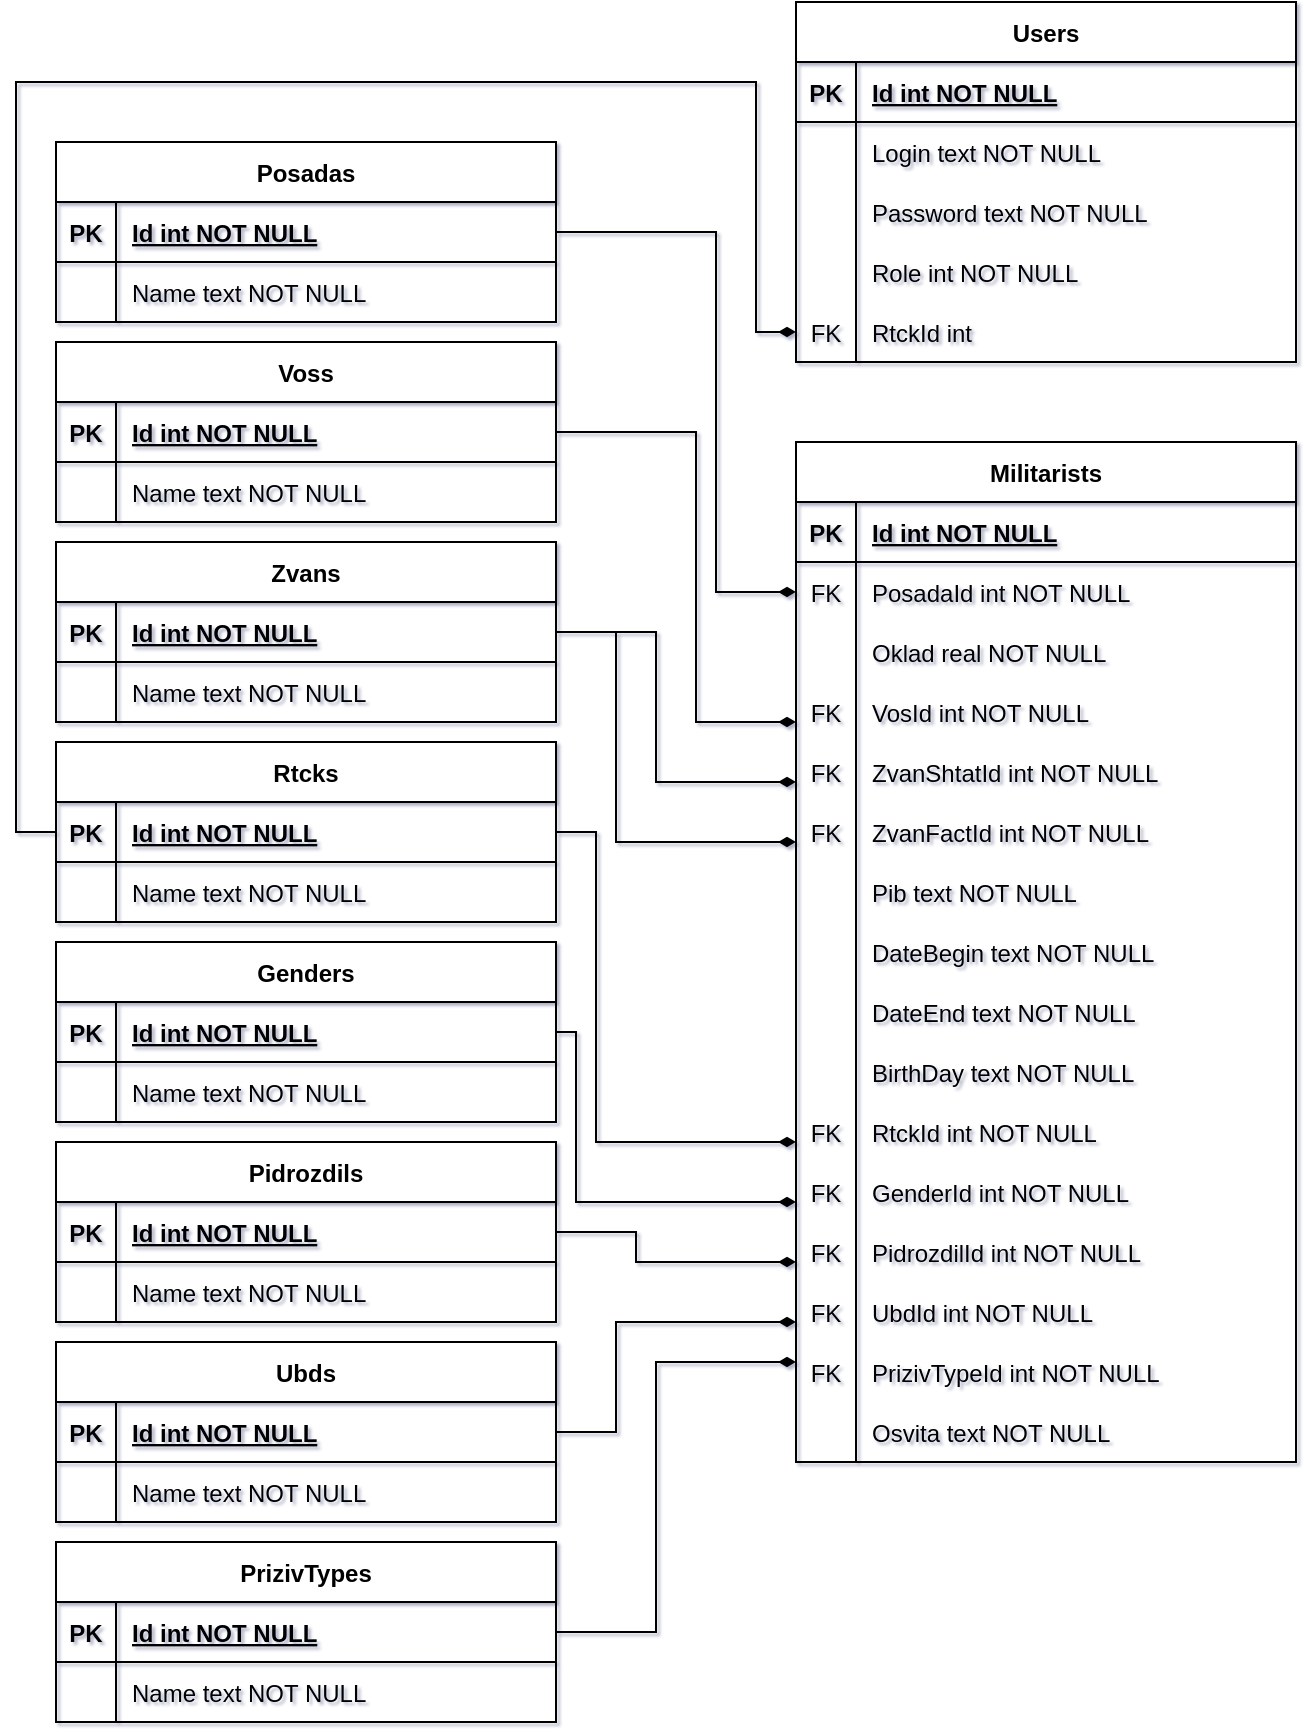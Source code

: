 <mxfile version="20.5.2" type="device"><diagram id="R2lEEEUBdFMjLlhIrx00" name="Page-1"><mxGraphModel dx="1422" dy="705" grid="1" gridSize="10" guides="1" tooltips="1" connect="1" arrows="1" fold="1" page="1" pageScale="1" pageWidth="850" pageHeight="1100" math="0" shadow="1" extFonts="Permanent Marker^https://fonts.googleapis.com/css?family=Permanent+Marker"><root><mxCell id="0"/><mxCell id="1" parent="0"/><mxCell id="C-vyLk0tnHw3VtMMgP7b-2" value="Militarists" style="shape=table;startSize=30;container=1;collapsible=1;childLayout=tableLayout;fixedRows=1;rowLines=0;fontStyle=1;align=center;resizeLast=1;" parent="1" vertex="1"><mxGeometry x="510" y="270" width="250" height="510" as="geometry"/></mxCell><mxCell id="C-vyLk0tnHw3VtMMgP7b-3" value="" style="shape=partialRectangle;collapsible=0;dropTarget=0;pointerEvents=0;fillColor=none;points=[[0,0.5],[1,0.5]];portConstraint=eastwest;top=0;left=0;right=0;bottom=1;" parent="C-vyLk0tnHw3VtMMgP7b-2" vertex="1"><mxGeometry y="30" width="250" height="30" as="geometry"/></mxCell><mxCell id="C-vyLk0tnHw3VtMMgP7b-4" value="PK" style="shape=partialRectangle;overflow=hidden;connectable=0;fillColor=none;top=0;left=0;bottom=0;right=0;fontStyle=1;" parent="C-vyLk0tnHw3VtMMgP7b-3" vertex="1"><mxGeometry width="30" height="30" as="geometry"><mxRectangle width="30" height="30" as="alternateBounds"/></mxGeometry></mxCell><mxCell id="C-vyLk0tnHw3VtMMgP7b-5" value="Id int NOT NULL " style="shape=partialRectangle;overflow=hidden;connectable=0;fillColor=none;top=0;left=0;bottom=0;right=0;align=left;spacingLeft=6;fontStyle=5;" parent="C-vyLk0tnHw3VtMMgP7b-3" vertex="1"><mxGeometry x="30" width="220" height="30" as="geometry"><mxRectangle width="220" height="30" as="alternateBounds"/></mxGeometry></mxCell><mxCell id="C-vyLk0tnHw3VtMMgP7b-6" value="" style="shape=partialRectangle;collapsible=0;dropTarget=0;pointerEvents=0;fillColor=none;points=[[0,0.5],[1,0.5]];portConstraint=eastwest;top=0;left=0;right=0;bottom=0;" parent="C-vyLk0tnHw3VtMMgP7b-2" vertex="1"><mxGeometry y="60" width="250" height="30" as="geometry"/></mxCell><mxCell id="C-vyLk0tnHw3VtMMgP7b-7" value="FK" style="shape=partialRectangle;overflow=hidden;connectable=0;fillColor=none;top=0;left=0;bottom=0;right=0;" parent="C-vyLk0tnHw3VtMMgP7b-6" vertex="1"><mxGeometry width="30" height="30" as="geometry"><mxRectangle width="30" height="30" as="alternateBounds"/></mxGeometry></mxCell><mxCell id="C-vyLk0tnHw3VtMMgP7b-8" value="PosadaId int NOT NULL" style="shape=partialRectangle;overflow=hidden;connectable=0;fillColor=none;top=0;left=0;bottom=0;right=0;align=left;spacingLeft=6;" parent="C-vyLk0tnHw3VtMMgP7b-6" vertex="1"><mxGeometry x="30" width="220" height="30" as="geometry"><mxRectangle width="220" height="30" as="alternateBounds"/></mxGeometry></mxCell><mxCell id="C-vyLk0tnHw3VtMMgP7b-9" value="" style="shape=partialRectangle;collapsible=0;dropTarget=0;pointerEvents=0;fillColor=none;points=[[0,0.5],[1,0.5]];portConstraint=eastwest;top=0;left=0;right=0;bottom=0;" parent="C-vyLk0tnHw3VtMMgP7b-2" vertex="1"><mxGeometry y="90" width="250" height="30" as="geometry"/></mxCell><mxCell id="C-vyLk0tnHw3VtMMgP7b-10" value="" style="shape=partialRectangle;overflow=hidden;connectable=0;fillColor=none;top=0;left=0;bottom=0;right=0;" parent="C-vyLk0tnHw3VtMMgP7b-9" vertex="1"><mxGeometry width="30" height="30" as="geometry"><mxRectangle width="30" height="30" as="alternateBounds"/></mxGeometry></mxCell><mxCell id="C-vyLk0tnHw3VtMMgP7b-11" value="Oklad real NOT NULL" style="shape=partialRectangle;overflow=hidden;connectable=0;fillColor=none;top=0;left=0;bottom=0;right=0;align=left;spacingLeft=6;" parent="C-vyLk0tnHw3VtMMgP7b-9" vertex="1"><mxGeometry x="30" width="220" height="30" as="geometry"><mxRectangle width="220" height="30" as="alternateBounds"/></mxGeometry></mxCell><mxCell id="C-vyLk0tnHw3VtMMgP7b-23" value="Posadas" style="shape=table;startSize=30;container=1;collapsible=1;childLayout=tableLayout;fixedRows=1;rowLines=0;fontStyle=1;align=center;resizeLast=1;" parent="1" vertex="1"><mxGeometry x="140" y="120" width="250" height="90" as="geometry"/></mxCell><mxCell id="C-vyLk0tnHw3VtMMgP7b-24" value="" style="shape=partialRectangle;collapsible=0;dropTarget=0;pointerEvents=0;fillColor=none;points=[[0,0.5],[1,0.5]];portConstraint=eastwest;top=0;left=0;right=0;bottom=1;" parent="C-vyLk0tnHw3VtMMgP7b-23" vertex="1"><mxGeometry y="30" width="250" height="30" as="geometry"/></mxCell><mxCell id="C-vyLk0tnHw3VtMMgP7b-25" value="PK" style="shape=partialRectangle;overflow=hidden;connectable=0;fillColor=none;top=0;left=0;bottom=0;right=0;fontStyle=1;" parent="C-vyLk0tnHw3VtMMgP7b-24" vertex="1"><mxGeometry width="30" height="30" as="geometry"><mxRectangle width="30" height="30" as="alternateBounds"/></mxGeometry></mxCell><mxCell id="C-vyLk0tnHw3VtMMgP7b-26" value="Id int NOT NULL " style="shape=partialRectangle;overflow=hidden;connectable=0;fillColor=none;top=0;left=0;bottom=0;right=0;align=left;spacingLeft=6;fontStyle=5;" parent="C-vyLk0tnHw3VtMMgP7b-24" vertex="1"><mxGeometry x="30" width="220" height="30" as="geometry"><mxRectangle width="220" height="30" as="alternateBounds"/></mxGeometry></mxCell><mxCell id="C-vyLk0tnHw3VtMMgP7b-27" value="" style="shape=partialRectangle;collapsible=0;dropTarget=0;pointerEvents=0;fillColor=none;points=[[0,0.5],[1,0.5]];portConstraint=eastwest;top=0;left=0;right=0;bottom=0;" parent="C-vyLk0tnHw3VtMMgP7b-23" vertex="1"><mxGeometry y="60" width="250" height="30" as="geometry"/></mxCell><mxCell id="C-vyLk0tnHw3VtMMgP7b-28" value="" style="shape=partialRectangle;overflow=hidden;connectable=0;fillColor=none;top=0;left=0;bottom=0;right=0;" parent="C-vyLk0tnHw3VtMMgP7b-27" vertex="1"><mxGeometry width="30" height="30" as="geometry"><mxRectangle width="30" height="30" as="alternateBounds"/></mxGeometry></mxCell><mxCell id="C-vyLk0tnHw3VtMMgP7b-29" value="Name text NOT NULL" style="shape=partialRectangle;overflow=hidden;connectable=0;fillColor=none;top=0;left=0;bottom=0;right=0;align=left;spacingLeft=6;" parent="C-vyLk0tnHw3VtMMgP7b-27" vertex="1"><mxGeometry x="30" width="220" height="30" as="geometry"><mxRectangle width="220" height="30" as="alternateBounds"/></mxGeometry></mxCell><mxCell id="Onc_JhbOEGD2ET8laVIG-2" value="VosId int NOT NULL" style="shape=partialRectangle;overflow=hidden;connectable=0;fillColor=none;top=0;left=0;bottom=0;right=0;align=left;spacingLeft=6;" parent="1" vertex="1"><mxGeometry x="540" y="390" width="220" height="30" as="geometry"><mxRectangle width="220" height="30" as="alternateBounds"/></mxGeometry></mxCell><mxCell id="Onc_JhbOEGD2ET8laVIG-3" value="ZvanShtatId int NOT NULL" style="shape=partialRectangle;overflow=hidden;connectable=0;fillColor=none;top=0;left=0;bottom=0;right=0;align=left;spacingLeft=6;" parent="1" vertex="1"><mxGeometry x="540" y="420" width="220" height="30" as="geometry"><mxRectangle width="220" height="30" as="alternateBounds"/></mxGeometry></mxCell><mxCell id="Onc_JhbOEGD2ET8laVIG-4" value="ZvanFactId int NOT NULL" style="shape=partialRectangle;overflow=hidden;connectable=0;fillColor=none;top=0;left=0;bottom=0;right=0;align=left;spacingLeft=6;" parent="1" vertex="1"><mxGeometry x="540" y="450" width="220" height="30" as="geometry"><mxRectangle width="220" height="30" as="alternateBounds"/></mxGeometry></mxCell><mxCell id="Onc_JhbOEGD2ET8laVIG-5" value="Pib text NOT NULL" style="shape=partialRectangle;overflow=hidden;connectable=0;fillColor=none;top=0;left=0;bottom=0;right=0;align=left;spacingLeft=6;" parent="1" vertex="1"><mxGeometry x="540" y="480" width="220" height="30" as="geometry"><mxRectangle width="220" height="30" as="alternateBounds"/></mxGeometry></mxCell><mxCell id="Onc_JhbOEGD2ET8laVIG-6" value="DateBegin text NOT NULL" style="shape=partialRectangle;overflow=hidden;connectable=0;fillColor=none;top=0;left=0;bottom=0;right=0;align=left;spacingLeft=6;" parent="1" vertex="1"><mxGeometry x="540" y="510" width="220" height="30" as="geometry"><mxRectangle width="220" height="30" as="alternateBounds"/></mxGeometry></mxCell><mxCell id="Onc_JhbOEGD2ET8laVIG-7" value="DateEnd text NOT NULL" style="shape=partialRectangle;overflow=hidden;connectable=0;fillColor=none;top=0;left=0;bottom=0;right=0;align=left;spacingLeft=6;" parent="1" vertex="1"><mxGeometry x="540" y="540" width="220" height="30" as="geometry"><mxRectangle width="220" height="30" as="alternateBounds"/></mxGeometry></mxCell><mxCell id="Onc_JhbOEGD2ET8laVIG-8" value="BirthDay text NOT NULL" style="shape=partialRectangle;overflow=hidden;connectable=0;fillColor=none;top=0;left=0;bottom=0;right=0;align=left;spacingLeft=6;" parent="1" vertex="1"><mxGeometry x="540" y="570" width="220" height="30" as="geometry"><mxRectangle width="220" height="30" as="alternateBounds"/></mxGeometry></mxCell><mxCell id="Onc_JhbOEGD2ET8laVIG-10" value="RtckId int NOT NULL" style="shape=partialRectangle;overflow=hidden;connectable=0;fillColor=none;top=0;left=0;bottom=0;right=0;align=left;spacingLeft=6;" parent="1" vertex="1"><mxGeometry x="540" y="600" width="220" height="30" as="geometry"><mxRectangle width="220" height="30" as="alternateBounds"/></mxGeometry></mxCell><mxCell id="Onc_JhbOEGD2ET8laVIG-11" value="GenderId int NOT NULL" style="shape=partialRectangle;overflow=hidden;connectable=0;fillColor=none;top=0;left=0;bottom=0;right=0;align=left;spacingLeft=6;" parent="1" vertex="1"><mxGeometry x="540" y="630" width="220" height="30" as="geometry"><mxRectangle width="220" height="30" as="alternateBounds"/></mxGeometry></mxCell><mxCell id="Onc_JhbOEGD2ET8laVIG-12" value="PidrozdilId int NOT NULL" style="shape=partialRectangle;overflow=hidden;connectable=0;fillColor=none;top=0;left=0;bottom=0;right=0;align=left;spacingLeft=6;" parent="1" vertex="1"><mxGeometry x="540" y="660" width="220" height="30" as="geometry"><mxRectangle width="220" height="30" as="alternateBounds"/></mxGeometry></mxCell><mxCell id="Onc_JhbOEGD2ET8laVIG-13" value="UbdId int NOT NULL" style="shape=partialRectangle;overflow=hidden;connectable=0;fillColor=none;top=0;left=0;bottom=0;right=0;align=left;spacingLeft=6;" parent="1" vertex="1"><mxGeometry x="540" y="690" width="220" height="30" as="geometry"><mxRectangle width="220" height="30" as="alternateBounds"/></mxGeometry></mxCell><mxCell id="Onc_JhbOEGD2ET8laVIG-14" value="PrizivTypeId int NOT NULL" style="shape=partialRectangle;overflow=hidden;connectable=0;fillColor=none;top=0;left=0;bottom=0;right=0;align=left;spacingLeft=6;" parent="1" vertex="1"><mxGeometry x="540" y="720" width="220" height="30" as="geometry"><mxRectangle width="220" height="30" as="alternateBounds"/></mxGeometry></mxCell><mxCell id="Onc_JhbOEGD2ET8laVIG-15" value="Osvita text NOT NULL" style="shape=partialRectangle;overflow=hidden;connectable=0;fillColor=none;top=0;left=0;bottom=0;right=0;align=left;spacingLeft=6;" parent="1" vertex="1"><mxGeometry x="540" y="750" width="220" height="30" as="geometry"><mxRectangle width="220" height="30" as="alternateBounds"/></mxGeometry></mxCell><mxCell id="Onc_JhbOEGD2ET8laVIG-16" value="FK" style="shape=partialRectangle;overflow=hidden;connectable=0;fillColor=none;top=0;left=0;bottom=0;right=0;" parent="1" vertex="1"><mxGeometry x="510" y="720" width="30" height="30" as="geometry"><mxRectangle width="30" height="30" as="alternateBounds"/></mxGeometry></mxCell><mxCell id="Onc_JhbOEGD2ET8laVIG-17" value="FK" style="shape=partialRectangle;overflow=hidden;connectable=0;fillColor=none;top=0;left=0;bottom=0;right=0;" parent="1" vertex="1"><mxGeometry x="510" y="690" width="30" height="30" as="geometry"><mxRectangle width="30" height="30" as="alternateBounds"/></mxGeometry></mxCell><mxCell id="Onc_JhbOEGD2ET8laVIG-19" value="FK" style="shape=partialRectangle;overflow=hidden;connectable=0;fillColor=none;top=0;left=0;bottom=0;right=0;" parent="1" vertex="1"><mxGeometry x="510" y="660" width="30" height="30" as="geometry"><mxRectangle width="30" height="30" as="alternateBounds"/></mxGeometry></mxCell><mxCell id="Onc_JhbOEGD2ET8laVIG-20" value="FK" style="shape=partialRectangle;overflow=hidden;connectable=0;fillColor=none;top=0;left=0;bottom=0;right=0;" parent="1" vertex="1"><mxGeometry x="510" y="630" width="30" height="30" as="geometry"><mxRectangle width="30" height="30" as="alternateBounds"/></mxGeometry></mxCell><mxCell id="Onc_JhbOEGD2ET8laVIG-21" value="FK" style="shape=partialRectangle;overflow=hidden;connectable=0;fillColor=none;top=0;left=0;bottom=0;right=0;" parent="1" vertex="1"><mxGeometry x="510" y="600" width="30" height="30" as="geometry"><mxRectangle width="30" height="30" as="alternateBounds"/></mxGeometry></mxCell><mxCell id="Onc_JhbOEGD2ET8laVIG-22" value="FK" style="shape=partialRectangle;overflow=hidden;connectable=0;fillColor=none;top=0;left=0;bottom=0;right=0;" parent="1" vertex="1"><mxGeometry x="510" y="450" width="30" height="30" as="geometry"><mxRectangle width="30" height="30" as="alternateBounds"/></mxGeometry></mxCell><mxCell id="Onc_JhbOEGD2ET8laVIG-23" value="FK" style="shape=partialRectangle;overflow=hidden;connectable=0;fillColor=none;top=0;left=0;bottom=0;right=0;" parent="1" vertex="1"><mxGeometry x="510" y="420" width="30" height="30" as="geometry"><mxRectangle width="30" height="30" as="alternateBounds"/></mxGeometry></mxCell><mxCell id="Onc_JhbOEGD2ET8laVIG-24" value="FK" style="shape=partialRectangle;overflow=hidden;connectable=0;fillColor=none;top=0;left=0;bottom=0;right=0;" parent="1" vertex="1"><mxGeometry x="510" y="390" width="30" height="30" as="geometry"><mxRectangle width="30" height="30" as="alternateBounds"/></mxGeometry></mxCell><mxCell id="Onc_JhbOEGD2ET8laVIG-26" value="" style="endArrow=none;html=1;rounded=0;" parent="1" edge="1"><mxGeometry width="50" height="50" relative="1" as="geometry"><mxPoint x="540" y="780" as="sourcePoint"/><mxPoint x="540" y="390" as="targetPoint"/></mxGeometry></mxCell><mxCell id="Onc_JhbOEGD2ET8laVIG-27" style="edgeStyle=orthogonalEdgeStyle;rounded=0;orthogonalLoop=1;jettySize=auto;html=1;exitX=1;exitY=0.5;exitDx=0;exitDy=0;entryX=0;entryY=0.5;entryDx=0;entryDy=0;endArrow=diamondThin;endFill=1;" parent="1" source="C-vyLk0tnHw3VtMMgP7b-24" target="C-vyLk0tnHw3VtMMgP7b-6" edge="1"><mxGeometry relative="1" as="geometry"><Array as="points"><mxPoint x="470" y="165"/><mxPoint x="470" y="345"/></Array></mxGeometry></mxCell><mxCell id="Onc_JhbOEGD2ET8laVIG-28" value="Voss" style="shape=table;startSize=30;container=1;collapsible=1;childLayout=tableLayout;fixedRows=1;rowLines=0;fontStyle=1;align=center;resizeLast=1;" parent="1" vertex="1"><mxGeometry x="140" y="220" width="250" height="90" as="geometry"/></mxCell><mxCell id="Onc_JhbOEGD2ET8laVIG-29" value="" style="shape=partialRectangle;collapsible=0;dropTarget=0;pointerEvents=0;fillColor=none;points=[[0,0.5],[1,0.5]];portConstraint=eastwest;top=0;left=0;right=0;bottom=1;" parent="Onc_JhbOEGD2ET8laVIG-28" vertex="1"><mxGeometry y="30" width="250" height="30" as="geometry"/></mxCell><mxCell id="Onc_JhbOEGD2ET8laVIG-30" value="PK" style="shape=partialRectangle;overflow=hidden;connectable=0;fillColor=none;top=0;left=0;bottom=0;right=0;fontStyle=1;" parent="Onc_JhbOEGD2ET8laVIG-29" vertex="1"><mxGeometry width="30" height="30" as="geometry"><mxRectangle width="30" height="30" as="alternateBounds"/></mxGeometry></mxCell><mxCell id="Onc_JhbOEGD2ET8laVIG-31" value="Id int NOT NULL " style="shape=partialRectangle;overflow=hidden;connectable=0;fillColor=none;top=0;left=0;bottom=0;right=0;align=left;spacingLeft=6;fontStyle=5;" parent="Onc_JhbOEGD2ET8laVIG-29" vertex="1"><mxGeometry x="30" width="220" height="30" as="geometry"><mxRectangle width="220" height="30" as="alternateBounds"/></mxGeometry></mxCell><mxCell id="Onc_JhbOEGD2ET8laVIG-32" value="" style="shape=partialRectangle;collapsible=0;dropTarget=0;pointerEvents=0;fillColor=none;points=[[0,0.5],[1,0.5]];portConstraint=eastwest;top=0;left=0;right=0;bottom=0;" parent="Onc_JhbOEGD2ET8laVIG-28" vertex="1"><mxGeometry y="60" width="250" height="30" as="geometry"/></mxCell><mxCell id="Onc_JhbOEGD2ET8laVIG-33" value="" style="shape=partialRectangle;overflow=hidden;connectable=0;fillColor=none;top=0;left=0;bottom=0;right=0;" parent="Onc_JhbOEGD2ET8laVIG-32" vertex="1"><mxGeometry width="30" height="30" as="geometry"><mxRectangle width="30" height="30" as="alternateBounds"/></mxGeometry></mxCell><mxCell id="Onc_JhbOEGD2ET8laVIG-34" value="Name text NOT NULL" style="shape=partialRectangle;overflow=hidden;connectable=0;fillColor=none;top=0;left=0;bottom=0;right=0;align=left;spacingLeft=6;" parent="Onc_JhbOEGD2ET8laVIG-32" vertex="1"><mxGeometry x="30" width="220" height="30" as="geometry"><mxRectangle width="220" height="30" as="alternateBounds"/></mxGeometry></mxCell><mxCell id="Onc_JhbOEGD2ET8laVIG-35" style="edgeStyle=orthogonalEdgeStyle;rounded=0;orthogonalLoop=1;jettySize=auto;html=1;exitX=1;exitY=0.5;exitDx=0;exitDy=0;endArrow=diamondThin;endFill=1;" parent="1" source="Onc_JhbOEGD2ET8laVIG-29" edge="1"><mxGeometry relative="1" as="geometry"><mxPoint x="510" y="410" as="targetPoint"/><Array as="points"><mxPoint x="460" y="265"/><mxPoint x="460" y="410"/></Array></mxGeometry></mxCell><mxCell id="Onc_JhbOEGD2ET8laVIG-36" value="Zvans" style="shape=table;startSize=30;container=1;collapsible=1;childLayout=tableLayout;fixedRows=1;rowLines=0;fontStyle=1;align=center;resizeLast=1;" parent="1" vertex="1"><mxGeometry x="140" y="320" width="250" height="90" as="geometry"/></mxCell><mxCell id="Onc_JhbOEGD2ET8laVIG-37" value="" style="shape=partialRectangle;collapsible=0;dropTarget=0;pointerEvents=0;fillColor=none;points=[[0,0.5],[1,0.5]];portConstraint=eastwest;top=0;left=0;right=0;bottom=1;" parent="Onc_JhbOEGD2ET8laVIG-36" vertex="1"><mxGeometry y="30" width="250" height="30" as="geometry"/></mxCell><mxCell id="Onc_JhbOEGD2ET8laVIG-38" value="PK" style="shape=partialRectangle;overflow=hidden;connectable=0;fillColor=none;top=0;left=0;bottom=0;right=0;fontStyle=1;" parent="Onc_JhbOEGD2ET8laVIG-37" vertex="1"><mxGeometry width="30" height="30" as="geometry"><mxRectangle width="30" height="30" as="alternateBounds"/></mxGeometry></mxCell><mxCell id="Onc_JhbOEGD2ET8laVIG-39" value="Id int NOT NULL " style="shape=partialRectangle;overflow=hidden;connectable=0;fillColor=none;top=0;left=0;bottom=0;right=0;align=left;spacingLeft=6;fontStyle=5;" parent="Onc_JhbOEGD2ET8laVIG-37" vertex="1"><mxGeometry x="30" width="220" height="30" as="geometry"><mxRectangle width="220" height="30" as="alternateBounds"/></mxGeometry></mxCell><mxCell id="Onc_JhbOEGD2ET8laVIG-40" value="" style="shape=partialRectangle;collapsible=0;dropTarget=0;pointerEvents=0;fillColor=none;points=[[0,0.5],[1,0.5]];portConstraint=eastwest;top=0;left=0;right=0;bottom=0;" parent="Onc_JhbOEGD2ET8laVIG-36" vertex="1"><mxGeometry y="60" width="250" height="30" as="geometry"/></mxCell><mxCell id="Onc_JhbOEGD2ET8laVIG-41" value="" style="shape=partialRectangle;overflow=hidden;connectable=0;fillColor=none;top=0;left=0;bottom=0;right=0;" parent="Onc_JhbOEGD2ET8laVIG-40" vertex="1"><mxGeometry width="30" height="30" as="geometry"><mxRectangle width="30" height="30" as="alternateBounds"/></mxGeometry></mxCell><mxCell id="Onc_JhbOEGD2ET8laVIG-42" value="Name text NOT NULL" style="shape=partialRectangle;overflow=hidden;connectable=0;fillColor=none;top=0;left=0;bottom=0;right=0;align=left;spacingLeft=6;" parent="Onc_JhbOEGD2ET8laVIG-40" vertex="1"><mxGeometry x="30" width="220" height="30" as="geometry"><mxRectangle width="220" height="30" as="alternateBounds"/></mxGeometry></mxCell><mxCell id="Onc_JhbOEGD2ET8laVIG-43" style="edgeStyle=orthogonalEdgeStyle;rounded=0;orthogonalLoop=1;jettySize=auto;html=1;exitX=1;exitY=0.5;exitDx=0;exitDy=0;endArrow=diamondThin;endFill=1;" parent="1" source="Onc_JhbOEGD2ET8laVIG-37" edge="1"><mxGeometry relative="1" as="geometry"><mxPoint x="510" y="440" as="targetPoint"/><Array as="points"><mxPoint x="440" y="365"/><mxPoint x="440" y="440"/></Array></mxGeometry></mxCell><mxCell id="Onc_JhbOEGD2ET8laVIG-44" value="Rtcks" style="shape=table;startSize=30;container=1;collapsible=1;childLayout=tableLayout;fixedRows=1;rowLines=0;fontStyle=1;align=center;resizeLast=1;" parent="1" vertex="1"><mxGeometry x="140" y="420" width="250" height="90" as="geometry"/></mxCell><mxCell id="Onc_JhbOEGD2ET8laVIG-45" value="" style="shape=partialRectangle;collapsible=0;dropTarget=0;pointerEvents=0;fillColor=none;points=[[0,0.5],[1,0.5]];portConstraint=eastwest;top=0;left=0;right=0;bottom=1;" parent="Onc_JhbOEGD2ET8laVIG-44" vertex="1"><mxGeometry y="30" width="250" height="30" as="geometry"/></mxCell><mxCell id="Onc_JhbOEGD2ET8laVIG-46" value="PK" style="shape=partialRectangle;overflow=hidden;connectable=0;fillColor=none;top=0;left=0;bottom=0;right=0;fontStyle=1;" parent="Onc_JhbOEGD2ET8laVIG-45" vertex="1"><mxGeometry width="30" height="30" as="geometry"><mxRectangle width="30" height="30" as="alternateBounds"/></mxGeometry></mxCell><mxCell id="Onc_JhbOEGD2ET8laVIG-47" value="Id int NOT NULL " style="shape=partialRectangle;overflow=hidden;connectable=0;fillColor=none;top=0;left=0;bottom=0;right=0;align=left;spacingLeft=6;fontStyle=5;" parent="Onc_JhbOEGD2ET8laVIG-45" vertex="1"><mxGeometry x="30" width="220" height="30" as="geometry"><mxRectangle width="220" height="30" as="alternateBounds"/></mxGeometry></mxCell><mxCell id="Onc_JhbOEGD2ET8laVIG-48" value="" style="shape=partialRectangle;collapsible=0;dropTarget=0;pointerEvents=0;fillColor=none;points=[[0,0.5],[1,0.5]];portConstraint=eastwest;top=0;left=0;right=0;bottom=0;" parent="Onc_JhbOEGD2ET8laVIG-44" vertex="1"><mxGeometry y="60" width="250" height="30" as="geometry"/></mxCell><mxCell id="Onc_JhbOEGD2ET8laVIG-49" value="" style="shape=partialRectangle;overflow=hidden;connectable=0;fillColor=none;top=0;left=0;bottom=0;right=0;" parent="Onc_JhbOEGD2ET8laVIG-48" vertex="1"><mxGeometry width="30" height="30" as="geometry"><mxRectangle width="30" height="30" as="alternateBounds"/></mxGeometry></mxCell><mxCell id="Onc_JhbOEGD2ET8laVIG-50" value="Name text NOT NULL" style="shape=partialRectangle;overflow=hidden;connectable=0;fillColor=none;top=0;left=0;bottom=0;right=0;align=left;spacingLeft=6;" parent="Onc_JhbOEGD2ET8laVIG-48" vertex="1"><mxGeometry x="30" width="220" height="30" as="geometry"><mxRectangle width="220" height="30" as="alternateBounds"/></mxGeometry></mxCell><mxCell id="Onc_JhbOEGD2ET8laVIG-58" style="edgeStyle=orthogonalEdgeStyle;rounded=0;orthogonalLoop=1;jettySize=auto;html=1;exitX=1;exitY=0.5;exitDx=0;exitDy=0;endArrow=diamondThin;endFill=1;" parent="1" source="Onc_JhbOEGD2ET8laVIG-37" edge="1"><mxGeometry relative="1" as="geometry"><mxPoint x="510" y="470" as="targetPoint"/><mxPoint x="400" y="375" as="sourcePoint"/><Array as="points"><mxPoint x="420" y="365"/><mxPoint x="420" y="470"/></Array></mxGeometry></mxCell><mxCell id="Onc_JhbOEGD2ET8laVIG-59" style="edgeStyle=orthogonalEdgeStyle;rounded=0;orthogonalLoop=1;jettySize=auto;html=1;exitX=1;exitY=0.5;exitDx=0;exitDy=0;endArrow=diamondThin;endFill=1;" parent="1" source="Onc_JhbOEGD2ET8laVIG-45" edge="1"><mxGeometry relative="1" as="geometry"><mxPoint x="510" y="620" as="targetPoint"/><Array as="points"><mxPoint x="410" y="465"/><mxPoint x="410" y="620"/></Array></mxGeometry></mxCell><mxCell id="Onc_JhbOEGD2ET8laVIG-61" value="Genders" style="shape=table;startSize=30;container=1;collapsible=1;childLayout=tableLayout;fixedRows=1;rowLines=0;fontStyle=1;align=center;resizeLast=1;" parent="1" vertex="1"><mxGeometry x="140" y="520" width="250" height="90" as="geometry"><mxRectangle x="20" y="520" width="80" height="30" as="alternateBounds"/></mxGeometry></mxCell><mxCell id="Onc_JhbOEGD2ET8laVIG-62" value="" style="shape=partialRectangle;collapsible=0;dropTarget=0;pointerEvents=0;fillColor=none;points=[[0,0.5],[1,0.5]];portConstraint=eastwest;top=0;left=0;right=0;bottom=1;" parent="Onc_JhbOEGD2ET8laVIG-61" vertex="1"><mxGeometry y="30" width="250" height="30" as="geometry"/></mxCell><mxCell id="Onc_JhbOEGD2ET8laVIG-63" value="PK" style="shape=partialRectangle;overflow=hidden;connectable=0;fillColor=none;top=0;left=0;bottom=0;right=0;fontStyle=1;" parent="Onc_JhbOEGD2ET8laVIG-62" vertex="1"><mxGeometry width="30" height="30" as="geometry"><mxRectangle width="30" height="30" as="alternateBounds"/></mxGeometry></mxCell><mxCell id="Onc_JhbOEGD2ET8laVIG-64" value="Id int NOT NULL " style="shape=partialRectangle;overflow=hidden;connectable=0;fillColor=none;top=0;left=0;bottom=0;right=0;align=left;spacingLeft=6;fontStyle=5;" parent="Onc_JhbOEGD2ET8laVIG-62" vertex="1"><mxGeometry x="30" width="220" height="30" as="geometry"><mxRectangle width="220" height="30" as="alternateBounds"/></mxGeometry></mxCell><mxCell id="Onc_JhbOEGD2ET8laVIG-65" value="" style="shape=partialRectangle;collapsible=0;dropTarget=0;pointerEvents=0;fillColor=none;points=[[0,0.5],[1,0.5]];portConstraint=eastwest;top=0;left=0;right=0;bottom=0;" parent="Onc_JhbOEGD2ET8laVIG-61" vertex="1"><mxGeometry y="60" width="250" height="30" as="geometry"/></mxCell><mxCell id="Onc_JhbOEGD2ET8laVIG-66" value="" style="shape=partialRectangle;overflow=hidden;connectable=0;fillColor=none;top=0;left=0;bottom=0;right=0;" parent="Onc_JhbOEGD2ET8laVIG-65" vertex="1"><mxGeometry width="30" height="30" as="geometry"><mxRectangle width="30" height="30" as="alternateBounds"/></mxGeometry></mxCell><mxCell id="Onc_JhbOEGD2ET8laVIG-67" value="Name text NOT NULL" style="shape=partialRectangle;overflow=hidden;connectable=0;fillColor=none;top=0;left=0;bottom=0;right=0;align=left;spacingLeft=6;" parent="Onc_JhbOEGD2ET8laVIG-65" vertex="1"><mxGeometry x="30" width="220" height="30" as="geometry"><mxRectangle width="220" height="30" as="alternateBounds"/></mxGeometry></mxCell><mxCell id="Onc_JhbOEGD2ET8laVIG-68" style="edgeStyle=orthogonalEdgeStyle;rounded=0;orthogonalLoop=1;jettySize=auto;html=1;exitX=1;exitY=0.5;exitDx=0;exitDy=0;endArrow=diamondThin;endFill=1;" parent="1" source="Onc_JhbOEGD2ET8laVIG-62" edge="1"><mxGeometry relative="1" as="geometry"><mxPoint x="510" y="650" as="targetPoint"/><Array as="points"><mxPoint x="400" y="565"/><mxPoint x="400" y="650"/></Array></mxGeometry></mxCell><mxCell id="Onc_JhbOEGD2ET8laVIG-69" value="Pidrozdils" style="shape=table;startSize=30;container=1;collapsible=1;childLayout=tableLayout;fixedRows=1;rowLines=0;fontStyle=1;align=center;resizeLast=1;" parent="1" vertex="1"><mxGeometry x="140" y="620" width="250" height="90" as="geometry"><mxRectangle x="20" y="520" width="80" height="30" as="alternateBounds"/></mxGeometry></mxCell><mxCell id="Onc_JhbOEGD2ET8laVIG-70" value="" style="shape=partialRectangle;collapsible=0;dropTarget=0;pointerEvents=0;fillColor=none;points=[[0,0.5],[1,0.5]];portConstraint=eastwest;top=0;left=0;right=0;bottom=1;" parent="Onc_JhbOEGD2ET8laVIG-69" vertex="1"><mxGeometry y="30" width="250" height="30" as="geometry"/></mxCell><mxCell id="Onc_JhbOEGD2ET8laVIG-71" value="PK" style="shape=partialRectangle;overflow=hidden;connectable=0;fillColor=none;top=0;left=0;bottom=0;right=0;fontStyle=1;" parent="Onc_JhbOEGD2ET8laVIG-70" vertex="1"><mxGeometry width="30" height="30" as="geometry"><mxRectangle width="30" height="30" as="alternateBounds"/></mxGeometry></mxCell><mxCell id="Onc_JhbOEGD2ET8laVIG-72" value="Id int NOT NULL " style="shape=partialRectangle;overflow=hidden;connectable=0;fillColor=none;top=0;left=0;bottom=0;right=0;align=left;spacingLeft=6;fontStyle=5;" parent="Onc_JhbOEGD2ET8laVIG-70" vertex="1"><mxGeometry x="30" width="220" height="30" as="geometry"><mxRectangle width="220" height="30" as="alternateBounds"/></mxGeometry></mxCell><mxCell id="Onc_JhbOEGD2ET8laVIG-73" value="" style="shape=partialRectangle;collapsible=0;dropTarget=0;pointerEvents=0;fillColor=none;points=[[0,0.5],[1,0.5]];portConstraint=eastwest;top=0;left=0;right=0;bottom=0;" parent="Onc_JhbOEGD2ET8laVIG-69" vertex="1"><mxGeometry y="60" width="250" height="30" as="geometry"/></mxCell><mxCell id="Onc_JhbOEGD2ET8laVIG-74" value="" style="shape=partialRectangle;overflow=hidden;connectable=0;fillColor=none;top=0;left=0;bottom=0;right=0;" parent="Onc_JhbOEGD2ET8laVIG-73" vertex="1"><mxGeometry width="30" height="30" as="geometry"><mxRectangle width="30" height="30" as="alternateBounds"/></mxGeometry></mxCell><mxCell id="Onc_JhbOEGD2ET8laVIG-75" value="Name text NOT NULL" style="shape=partialRectangle;overflow=hidden;connectable=0;fillColor=none;top=0;left=0;bottom=0;right=0;align=left;spacingLeft=6;" parent="Onc_JhbOEGD2ET8laVIG-73" vertex="1"><mxGeometry x="30" width="220" height="30" as="geometry"><mxRectangle width="220" height="30" as="alternateBounds"/></mxGeometry></mxCell><mxCell id="Onc_JhbOEGD2ET8laVIG-76" style="edgeStyle=orthogonalEdgeStyle;rounded=0;orthogonalLoop=1;jettySize=auto;html=1;exitX=1;exitY=0.5;exitDx=0;exitDy=0;endArrow=diamondThin;endFill=1;" parent="1" source="Onc_JhbOEGD2ET8laVIG-70" edge="1"><mxGeometry relative="1" as="geometry"><mxPoint x="510" y="680" as="targetPoint"/><Array as="points"><mxPoint x="430" y="665"/><mxPoint x="430" y="680"/></Array></mxGeometry></mxCell><mxCell id="Onc_JhbOEGD2ET8laVIG-77" value="Ubds" style="shape=table;startSize=30;container=1;collapsible=1;childLayout=tableLayout;fixedRows=1;rowLines=0;fontStyle=1;align=center;resizeLast=1;" parent="1" vertex="1"><mxGeometry x="140" y="720" width="250" height="90" as="geometry"><mxRectangle x="20" y="520" width="80" height="30" as="alternateBounds"/></mxGeometry></mxCell><mxCell id="Onc_JhbOEGD2ET8laVIG-78" value="" style="shape=partialRectangle;collapsible=0;dropTarget=0;pointerEvents=0;fillColor=none;points=[[0,0.5],[1,0.5]];portConstraint=eastwest;top=0;left=0;right=0;bottom=1;" parent="Onc_JhbOEGD2ET8laVIG-77" vertex="1"><mxGeometry y="30" width="250" height="30" as="geometry"/></mxCell><mxCell id="Onc_JhbOEGD2ET8laVIG-79" value="PK" style="shape=partialRectangle;overflow=hidden;connectable=0;fillColor=none;top=0;left=0;bottom=0;right=0;fontStyle=1;" parent="Onc_JhbOEGD2ET8laVIG-78" vertex="1"><mxGeometry width="30" height="30" as="geometry"><mxRectangle width="30" height="30" as="alternateBounds"/></mxGeometry></mxCell><mxCell id="Onc_JhbOEGD2ET8laVIG-80" value="Id int NOT NULL " style="shape=partialRectangle;overflow=hidden;connectable=0;fillColor=none;top=0;left=0;bottom=0;right=0;align=left;spacingLeft=6;fontStyle=5;" parent="Onc_JhbOEGD2ET8laVIG-78" vertex="1"><mxGeometry x="30" width="220" height="30" as="geometry"><mxRectangle width="220" height="30" as="alternateBounds"/></mxGeometry></mxCell><mxCell id="Onc_JhbOEGD2ET8laVIG-81" value="" style="shape=partialRectangle;collapsible=0;dropTarget=0;pointerEvents=0;fillColor=none;points=[[0,0.5],[1,0.5]];portConstraint=eastwest;top=0;left=0;right=0;bottom=0;" parent="Onc_JhbOEGD2ET8laVIG-77" vertex="1"><mxGeometry y="60" width="250" height="30" as="geometry"/></mxCell><mxCell id="Onc_JhbOEGD2ET8laVIG-82" value="" style="shape=partialRectangle;overflow=hidden;connectable=0;fillColor=none;top=0;left=0;bottom=0;right=0;" parent="Onc_JhbOEGD2ET8laVIG-81" vertex="1"><mxGeometry width="30" height="30" as="geometry"><mxRectangle width="30" height="30" as="alternateBounds"/></mxGeometry></mxCell><mxCell id="Onc_JhbOEGD2ET8laVIG-83" value="Name text NOT NULL" style="shape=partialRectangle;overflow=hidden;connectable=0;fillColor=none;top=0;left=0;bottom=0;right=0;align=left;spacingLeft=6;" parent="Onc_JhbOEGD2ET8laVIG-81" vertex="1"><mxGeometry x="30" width="220" height="30" as="geometry"><mxRectangle width="220" height="30" as="alternateBounds"/></mxGeometry></mxCell><mxCell id="Onc_JhbOEGD2ET8laVIG-84" style="edgeStyle=orthogonalEdgeStyle;rounded=0;orthogonalLoop=1;jettySize=auto;html=1;exitX=1;exitY=0.5;exitDx=0;exitDy=0;endArrow=diamondThin;endFill=1;" parent="1" source="Onc_JhbOEGD2ET8laVIG-78" edge="1"><mxGeometry relative="1" as="geometry"><mxPoint x="510" y="710" as="targetPoint"/><Array as="points"><mxPoint x="420" y="765"/><mxPoint x="420" y="710"/></Array></mxGeometry></mxCell><mxCell id="Onc_JhbOEGD2ET8laVIG-85" value="PrizivTypes" style="shape=table;startSize=30;container=1;collapsible=1;childLayout=tableLayout;fixedRows=1;rowLines=0;fontStyle=1;align=center;resizeLast=1;" parent="1" vertex="1"><mxGeometry x="140" y="820" width="250" height="90" as="geometry"><mxRectangle x="20" y="520" width="80" height="30" as="alternateBounds"/></mxGeometry></mxCell><mxCell id="Onc_JhbOEGD2ET8laVIG-86" value="" style="shape=partialRectangle;collapsible=0;dropTarget=0;pointerEvents=0;fillColor=none;points=[[0,0.5],[1,0.5]];portConstraint=eastwest;top=0;left=0;right=0;bottom=1;" parent="Onc_JhbOEGD2ET8laVIG-85" vertex="1"><mxGeometry y="30" width="250" height="30" as="geometry"/></mxCell><mxCell id="Onc_JhbOEGD2ET8laVIG-87" value="PK" style="shape=partialRectangle;overflow=hidden;connectable=0;fillColor=none;top=0;left=0;bottom=0;right=0;fontStyle=1;" parent="Onc_JhbOEGD2ET8laVIG-86" vertex="1"><mxGeometry width="30" height="30" as="geometry"><mxRectangle width="30" height="30" as="alternateBounds"/></mxGeometry></mxCell><mxCell id="Onc_JhbOEGD2ET8laVIG-88" value="Id int NOT NULL " style="shape=partialRectangle;overflow=hidden;connectable=0;fillColor=none;top=0;left=0;bottom=0;right=0;align=left;spacingLeft=6;fontStyle=5;" parent="Onc_JhbOEGD2ET8laVIG-86" vertex="1"><mxGeometry x="30" width="220" height="30" as="geometry"><mxRectangle width="220" height="30" as="alternateBounds"/></mxGeometry></mxCell><mxCell id="Onc_JhbOEGD2ET8laVIG-89" value="" style="shape=partialRectangle;collapsible=0;dropTarget=0;pointerEvents=0;fillColor=none;points=[[0,0.5],[1,0.5]];portConstraint=eastwest;top=0;left=0;right=0;bottom=0;" parent="Onc_JhbOEGD2ET8laVIG-85" vertex="1"><mxGeometry y="60" width="250" height="30" as="geometry"/></mxCell><mxCell id="Onc_JhbOEGD2ET8laVIG-90" value="" style="shape=partialRectangle;overflow=hidden;connectable=0;fillColor=none;top=0;left=0;bottom=0;right=0;" parent="Onc_JhbOEGD2ET8laVIG-89" vertex="1"><mxGeometry width="30" height="30" as="geometry"><mxRectangle width="30" height="30" as="alternateBounds"/></mxGeometry></mxCell><mxCell id="Onc_JhbOEGD2ET8laVIG-91" value="Name text NOT NULL" style="shape=partialRectangle;overflow=hidden;connectable=0;fillColor=none;top=0;left=0;bottom=0;right=0;align=left;spacingLeft=6;" parent="Onc_JhbOEGD2ET8laVIG-89" vertex="1"><mxGeometry x="30" width="220" height="30" as="geometry"><mxRectangle width="220" height="30" as="alternateBounds"/></mxGeometry></mxCell><mxCell id="Onc_JhbOEGD2ET8laVIG-92" style="edgeStyle=orthogonalEdgeStyle;rounded=0;orthogonalLoop=1;jettySize=auto;html=1;exitX=1;exitY=0.5;exitDx=0;exitDy=0;endArrow=diamondThin;endFill=1;" parent="1" source="Onc_JhbOEGD2ET8laVIG-86" edge="1"><mxGeometry relative="1" as="geometry"><mxPoint x="510" y="730" as="targetPoint"/><Array as="points"><mxPoint x="440" y="865"/><mxPoint x="440" y="730"/></Array></mxGeometry></mxCell><mxCell id="Onc_JhbOEGD2ET8laVIG-93" value="Users" style="shape=table;startSize=30;container=1;collapsible=1;childLayout=tableLayout;fixedRows=1;rowLines=0;fontStyle=1;align=center;resizeLast=1;" parent="1" vertex="1"><mxGeometry x="510" y="50" width="250" height="180" as="geometry"/></mxCell><mxCell id="Onc_JhbOEGD2ET8laVIG-94" value="" style="shape=partialRectangle;collapsible=0;dropTarget=0;pointerEvents=0;fillColor=none;points=[[0,0.5],[1,0.5]];portConstraint=eastwest;top=0;left=0;right=0;bottom=1;" parent="Onc_JhbOEGD2ET8laVIG-93" vertex="1"><mxGeometry y="30" width="250" height="30" as="geometry"/></mxCell><mxCell id="Onc_JhbOEGD2ET8laVIG-95" value="PK" style="shape=partialRectangle;overflow=hidden;connectable=0;fillColor=none;top=0;left=0;bottom=0;right=0;fontStyle=1;" parent="Onc_JhbOEGD2ET8laVIG-94" vertex="1"><mxGeometry width="30" height="30" as="geometry"><mxRectangle width="30" height="30" as="alternateBounds"/></mxGeometry></mxCell><mxCell id="Onc_JhbOEGD2ET8laVIG-96" value="Id int NOT NULL " style="shape=partialRectangle;overflow=hidden;connectable=0;fillColor=none;top=0;left=0;bottom=0;right=0;align=left;spacingLeft=6;fontStyle=5;" parent="Onc_JhbOEGD2ET8laVIG-94" vertex="1"><mxGeometry x="30" width="220" height="30" as="geometry"><mxRectangle width="220" height="30" as="alternateBounds"/></mxGeometry></mxCell><mxCell id="Onc_JhbOEGD2ET8laVIG-97" value="" style="shape=partialRectangle;collapsible=0;dropTarget=0;pointerEvents=0;fillColor=none;points=[[0,0.5],[1,0.5]];portConstraint=eastwest;top=0;left=0;right=0;bottom=0;" parent="Onc_JhbOEGD2ET8laVIG-93" vertex="1"><mxGeometry y="60" width="250" height="30" as="geometry"/></mxCell><mxCell id="Onc_JhbOEGD2ET8laVIG-98" value="" style="shape=partialRectangle;overflow=hidden;connectable=0;fillColor=none;top=0;left=0;bottom=0;right=0;" parent="Onc_JhbOEGD2ET8laVIG-97" vertex="1"><mxGeometry width="30" height="30" as="geometry"><mxRectangle width="30" height="30" as="alternateBounds"/></mxGeometry></mxCell><mxCell id="Onc_JhbOEGD2ET8laVIG-99" value="Login text NOT NULL" style="shape=partialRectangle;overflow=hidden;connectable=0;fillColor=none;top=0;left=0;bottom=0;right=0;align=left;spacingLeft=6;" parent="Onc_JhbOEGD2ET8laVIG-97" vertex="1"><mxGeometry x="30" width="220" height="30" as="geometry"><mxRectangle width="220" height="30" as="alternateBounds"/></mxGeometry></mxCell><mxCell id="Onc_JhbOEGD2ET8laVIG-100" value="" style="shape=partialRectangle;collapsible=0;dropTarget=0;pointerEvents=0;fillColor=none;points=[[0,0.5],[1,0.5]];portConstraint=eastwest;top=0;left=0;right=0;bottom=0;" parent="Onc_JhbOEGD2ET8laVIG-93" vertex="1"><mxGeometry y="90" width="250" height="30" as="geometry"/></mxCell><mxCell id="Onc_JhbOEGD2ET8laVIG-101" value="" style="shape=partialRectangle;overflow=hidden;connectable=0;fillColor=none;top=0;left=0;bottom=0;right=0;" parent="Onc_JhbOEGD2ET8laVIG-100" vertex="1"><mxGeometry width="30" height="30" as="geometry"><mxRectangle width="30" height="30" as="alternateBounds"/></mxGeometry></mxCell><mxCell id="Onc_JhbOEGD2ET8laVIG-102" value="Password text NOT NULL" style="shape=partialRectangle;overflow=hidden;connectable=0;fillColor=none;top=0;left=0;bottom=0;right=0;align=left;spacingLeft=6;" parent="Onc_JhbOEGD2ET8laVIG-100" vertex="1"><mxGeometry x="30" width="220" height="30" as="geometry"><mxRectangle width="220" height="30" as="alternateBounds"/></mxGeometry></mxCell><mxCell id="Onc_JhbOEGD2ET8laVIG-103" value="" style="shape=partialRectangle;collapsible=0;dropTarget=0;pointerEvents=0;fillColor=none;points=[[0,0.5],[1,0.5]];portConstraint=eastwest;top=0;left=0;right=0;bottom=0;" parent="Onc_JhbOEGD2ET8laVIG-93" vertex="1"><mxGeometry y="120" width="250" height="30" as="geometry"/></mxCell><mxCell id="Onc_JhbOEGD2ET8laVIG-104" value="" style="shape=partialRectangle;overflow=hidden;connectable=0;fillColor=none;top=0;left=0;bottom=0;right=0;" parent="Onc_JhbOEGD2ET8laVIG-103" vertex="1"><mxGeometry width="30" height="30" as="geometry"><mxRectangle width="30" height="30" as="alternateBounds"/></mxGeometry></mxCell><mxCell id="Onc_JhbOEGD2ET8laVIG-105" value="Role int NOT NULL" style="shape=partialRectangle;overflow=hidden;connectable=0;fillColor=none;top=0;left=0;bottom=0;right=0;align=left;spacingLeft=6;" parent="Onc_JhbOEGD2ET8laVIG-103" vertex="1"><mxGeometry x="30" width="220" height="30" as="geometry"><mxRectangle width="220" height="30" as="alternateBounds"/></mxGeometry></mxCell><mxCell id="Onc_JhbOEGD2ET8laVIG-106" value="" style="shape=partialRectangle;collapsible=0;dropTarget=0;pointerEvents=0;fillColor=none;points=[[0,0.5],[1,0.5]];portConstraint=eastwest;top=0;left=0;right=0;bottom=0;" parent="Onc_JhbOEGD2ET8laVIG-93" vertex="1"><mxGeometry y="150" width="250" height="30" as="geometry"/></mxCell><mxCell id="Onc_JhbOEGD2ET8laVIG-107" value="FK" style="shape=partialRectangle;overflow=hidden;connectable=0;fillColor=none;top=0;left=0;bottom=0;right=0;" parent="Onc_JhbOEGD2ET8laVIG-106" vertex="1"><mxGeometry width="30" height="30" as="geometry"><mxRectangle width="30" height="30" as="alternateBounds"/></mxGeometry></mxCell><mxCell id="Onc_JhbOEGD2ET8laVIG-108" value="RtckId int" style="shape=partialRectangle;overflow=hidden;connectable=0;fillColor=none;top=0;left=0;bottom=0;right=0;align=left;spacingLeft=6;" parent="Onc_JhbOEGD2ET8laVIG-106" vertex="1"><mxGeometry x="30" width="220" height="30" as="geometry"><mxRectangle width="220" height="30" as="alternateBounds"/></mxGeometry></mxCell><mxCell id="Onc_JhbOEGD2ET8laVIG-109" style="edgeStyle=orthogonalEdgeStyle;rounded=0;orthogonalLoop=1;jettySize=auto;html=1;exitX=0;exitY=0.5;exitDx=0;exitDy=0;entryX=0;entryY=0.5;entryDx=0;entryDy=0;endArrow=diamondThin;endFill=1;" parent="1" source="Onc_JhbOEGD2ET8laVIG-45" target="Onc_JhbOEGD2ET8laVIG-106" edge="1"><mxGeometry relative="1" as="geometry"><Array as="points"><mxPoint x="120" y="465"/><mxPoint x="120" y="90"/><mxPoint x="490" y="90"/><mxPoint x="490" y="215"/></Array></mxGeometry></mxCell></root></mxGraphModel></diagram></mxfile>
